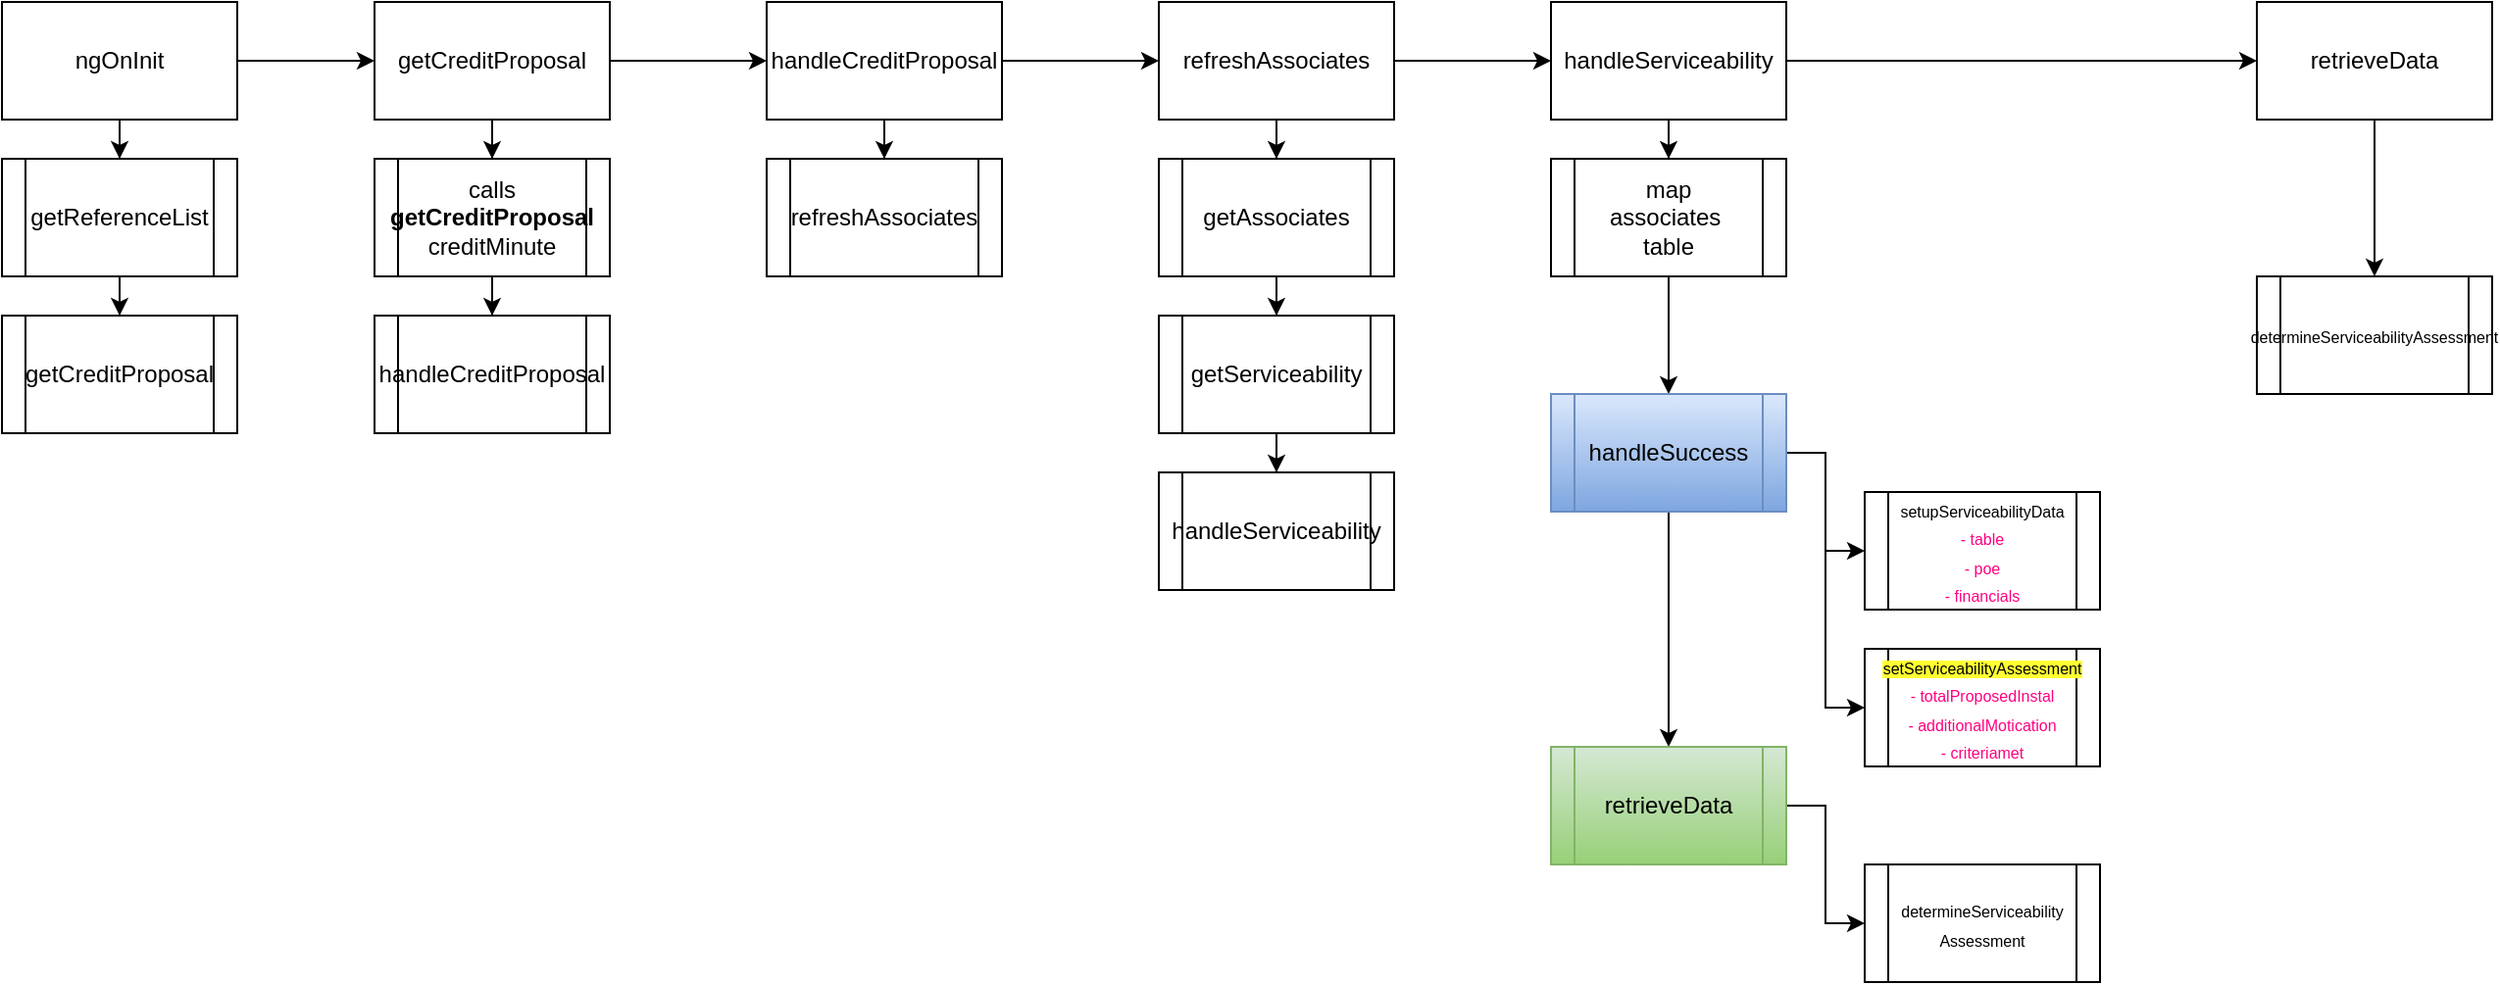 <mxfile version="22.1.4" type="github">
  <diagram name="Page-1" id="32Wk3MskSCTwpcrov239">
    <mxGraphModel dx="989" dy="538" grid="1" gridSize="10" guides="1" tooltips="1" connect="1" arrows="1" fold="1" page="1" pageScale="1" pageWidth="827" pageHeight="1169" math="0" shadow="0">
      <root>
        <mxCell id="0" />
        <mxCell id="1" parent="0" />
        <mxCell id="ioZL63S2sf2P4TOJr6K0-12" style="edgeStyle=orthogonalEdgeStyle;rounded=0;orthogonalLoop=1;jettySize=auto;html=1;entryX=0.5;entryY=0;entryDx=0;entryDy=0;" edge="1" parent="1" source="ioZL63S2sf2P4TOJr6K0-1" target="ioZL63S2sf2P4TOJr6K0-2">
          <mxGeometry relative="1" as="geometry" />
        </mxCell>
        <mxCell id="ioZL63S2sf2P4TOJr6K0-14" value="" style="edgeStyle=orthogonalEdgeStyle;rounded=0;orthogonalLoop=1;jettySize=auto;html=1;" edge="1" parent="1" source="ioZL63S2sf2P4TOJr6K0-1" target="ioZL63S2sf2P4TOJr6K0-13">
          <mxGeometry relative="1" as="geometry" />
        </mxCell>
        <mxCell id="ioZL63S2sf2P4TOJr6K0-1" value="ngOnInit" style="rounded=0;whiteSpace=wrap;html=1;" vertex="1" parent="1">
          <mxGeometry x="10" y="20" width="120" height="60" as="geometry" />
        </mxCell>
        <mxCell id="ioZL63S2sf2P4TOJr6K0-4" value="" style="edgeStyle=orthogonalEdgeStyle;rounded=0;orthogonalLoop=1;jettySize=auto;html=1;" edge="1" parent="1" source="ioZL63S2sf2P4TOJr6K0-2" target="ioZL63S2sf2P4TOJr6K0-3">
          <mxGeometry relative="1" as="geometry" />
        </mxCell>
        <mxCell id="ioZL63S2sf2P4TOJr6K0-2" value="getReferenceList" style="shape=process;whiteSpace=wrap;html=1;backgroundOutline=1;" vertex="1" parent="1">
          <mxGeometry x="10" y="100" width="120" height="60" as="geometry" />
        </mxCell>
        <mxCell id="ioZL63S2sf2P4TOJr6K0-3" value="getCreditProposal" style="shape=process;whiteSpace=wrap;html=1;backgroundOutline=1;" vertex="1" parent="1">
          <mxGeometry x="10" y="180" width="120" height="60" as="geometry" />
        </mxCell>
        <mxCell id="ioZL63S2sf2P4TOJr6K0-16" value="" style="edgeStyle=orthogonalEdgeStyle;rounded=0;orthogonalLoop=1;jettySize=auto;html=1;" edge="1" parent="1" source="ioZL63S2sf2P4TOJr6K0-13" target="ioZL63S2sf2P4TOJr6K0-15">
          <mxGeometry relative="1" as="geometry" />
        </mxCell>
        <mxCell id="ioZL63S2sf2P4TOJr6K0-20" value="" style="edgeStyle=orthogonalEdgeStyle;rounded=0;orthogonalLoop=1;jettySize=auto;html=1;" edge="1" parent="1" source="ioZL63S2sf2P4TOJr6K0-13" target="ioZL63S2sf2P4TOJr6K0-19">
          <mxGeometry relative="1" as="geometry" />
        </mxCell>
        <mxCell id="ioZL63S2sf2P4TOJr6K0-13" value="getCreditProposal" style="rounded=0;whiteSpace=wrap;html=1;" vertex="1" parent="1">
          <mxGeometry x="200" y="20" width="120" height="60" as="geometry" />
        </mxCell>
        <mxCell id="ioZL63S2sf2P4TOJr6K0-18" value="" style="edgeStyle=orthogonalEdgeStyle;rounded=0;orthogonalLoop=1;jettySize=auto;html=1;" edge="1" parent="1" source="ioZL63S2sf2P4TOJr6K0-15" target="ioZL63S2sf2P4TOJr6K0-17">
          <mxGeometry relative="1" as="geometry" />
        </mxCell>
        <mxCell id="ioZL63S2sf2P4TOJr6K0-15" value="calls&lt;br&gt;&lt;b&gt;getCreditProposal&lt;/b&gt;&lt;br&gt;creditMinute" style="shape=process;whiteSpace=wrap;html=1;backgroundOutline=1;rounded=0;" vertex="1" parent="1">
          <mxGeometry x="200" y="100" width="120" height="60" as="geometry" />
        </mxCell>
        <mxCell id="ioZL63S2sf2P4TOJr6K0-17" value="handleCreditProposal" style="shape=process;whiteSpace=wrap;html=1;backgroundOutline=1;rounded=0;" vertex="1" parent="1">
          <mxGeometry x="200" y="180" width="120" height="60" as="geometry" />
        </mxCell>
        <mxCell id="ioZL63S2sf2P4TOJr6K0-22" value="" style="edgeStyle=orthogonalEdgeStyle;rounded=0;orthogonalLoop=1;jettySize=auto;html=1;" edge="1" parent="1" source="ioZL63S2sf2P4TOJr6K0-19" target="ioZL63S2sf2P4TOJr6K0-21">
          <mxGeometry relative="1" as="geometry" />
        </mxCell>
        <mxCell id="ioZL63S2sf2P4TOJr6K0-24" value="" style="edgeStyle=orthogonalEdgeStyle;rounded=0;orthogonalLoop=1;jettySize=auto;html=1;" edge="1" parent="1" source="ioZL63S2sf2P4TOJr6K0-19" target="ioZL63S2sf2P4TOJr6K0-23">
          <mxGeometry relative="1" as="geometry" />
        </mxCell>
        <mxCell id="ioZL63S2sf2P4TOJr6K0-19" value="handleCreditProposal" style="whiteSpace=wrap;html=1;rounded=0;" vertex="1" parent="1">
          <mxGeometry x="400" y="20" width="120" height="60" as="geometry" />
        </mxCell>
        <mxCell id="ioZL63S2sf2P4TOJr6K0-21" value="refreshAssociates" style="shape=process;whiteSpace=wrap;html=1;backgroundOutline=1;rounded=0;" vertex="1" parent="1">
          <mxGeometry x="400" y="100" width="120" height="60" as="geometry" />
        </mxCell>
        <mxCell id="ioZL63S2sf2P4TOJr6K0-26" value="" style="edgeStyle=orthogonalEdgeStyle;rounded=0;orthogonalLoop=1;jettySize=auto;html=1;" edge="1" parent="1" source="ioZL63S2sf2P4TOJr6K0-23" target="ioZL63S2sf2P4TOJr6K0-25">
          <mxGeometry relative="1" as="geometry" />
        </mxCell>
        <mxCell id="ioZL63S2sf2P4TOJr6K0-30" value="" style="edgeStyle=orthogonalEdgeStyle;rounded=0;orthogonalLoop=1;jettySize=auto;html=1;" edge="1" parent="1" source="ioZL63S2sf2P4TOJr6K0-23" target="ioZL63S2sf2P4TOJr6K0-29">
          <mxGeometry relative="1" as="geometry" />
        </mxCell>
        <mxCell id="ioZL63S2sf2P4TOJr6K0-23" value="refreshAssociates" style="whiteSpace=wrap;html=1;rounded=0;" vertex="1" parent="1">
          <mxGeometry x="600" y="20" width="120" height="60" as="geometry" />
        </mxCell>
        <mxCell id="ioZL63S2sf2P4TOJr6K0-28" value="" style="edgeStyle=orthogonalEdgeStyle;rounded=0;orthogonalLoop=1;jettySize=auto;html=1;" edge="1" parent="1" source="ioZL63S2sf2P4TOJr6K0-25" target="ioZL63S2sf2P4TOJr6K0-27">
          <mxGeometry relative="1" as="geometry" />
        </mxCell>
        <mxCell id="ioZL63S2sf2P4TOJr6K0-25" value="getAssociates" style="shape=process;whiteSpace=wrap;html=1;backgroundOutline=1;rounded=0;" vertex="1" parent="1">
          <mxGeometry x="600" y="100" width="120" height="60" as="geometry" />
        </mxCell>
        <mxCell id="ioZL63S2sf2P4TOJr6K0-34" value="" style="edgeStyle=orthogonalEdgeStyle;rounded=0;orthogonalLoop=1;jettySize=auto;html=1;" edge="1" parent="1" source="ioZL63S2sf2P4TOJr6K0-27" target="ioZL63S2sf2P4TOJr6K0-33">
          <mxGeometry relative="1" as="geometry" />
        </mxCell>
        <mxCell id="ioZL63S2sf2P4TOJr6K0-27" value="getServiceability" style="shape=process;whiteSpace=wrap;html=1;backgroundOutline=1;rounded=0;" vertex="1" parent="1">
          <mxGeometry x="600" y="180" width="120" height="60" as="geometry" />
        </mxCell>
        <mxCell id="ioZL63S2sf2P4TOJr6K0-36" value="" style="edgeStyle=orthogonalEdgeStyle;rounded=0;orthogonalLoop=1;jettySize=auto;html=1;" edge="1" parent="1" source="ioZL63S2sf2P4TOJr6K0-29" target="ioZL63S2sf2P4TOJr6K0-35">
          <mxGeometry relative="1" as="geometry" />
        </mxCell>
        <mxCell id="ioZL63S2sf2P4TOJr6K0-50" value="" style="edgeStyle=orthogonalEdgeStyle;rounded=0;orthogonalLoop=1;jettySize=auto;html=1;" edge="1" parent="1" source="ioZL63S2sf2P4TOJr6K0-29" target="ioZL63S2sf2P4TOJr6K0-49">
          <mxGeometry relative="1" as="geometry" />
        </mxCell>
        <mxCell id="ioZL63S2sf2P4TOJr6K0-29" value="handleServiceability" style="whiteSpace=wrap;html=1;rounded=0;" vertex="1" parent="1">
          <mxGeometry x="800" y="20" width="120" height="60" as="geometry" />
        </mxCell>
        <mxCell id="ioZL63S2sf2P4TOJr6K0-33" value="handleServiceability" style="shape=process;whiteSpace=wrap;html=1;backgroundOutline=1;rounded=0;" vertex="1" parent="1">
          <mxGeometry x="600" y="260" width="120" height="60" as="geometry" />
        </mxCell>
        <mxCell id="ioZL63S2sf2P4TOJr6K0-38" value="" style="edgeStyle=orthogonalEdgeStyle;rounded=0;orthogonalLoop=1;jettySize=auto;html=1;" edge="1" parent="1" source="ioZL63S2sf2P4TOJr6K0-35" target="ioZL63S2sf2P4TOJr6K0-37">
          <mxGeometry relative="1" as="geometry" />
        </mxCell>
        <mxCell id="ioZL63S2sf2P4TOJr6K0-35" value="map&lt;br&gt;associates&amp;nbsp;&lt;br&gt;table" style="shape=process;whiteSpace=wrap;html=1;backgroundOutline=1;rounded=0;" vertex="1" parent="1">
          <mxGeometry x="800" y="100" width="120" height="60" as="geometry" />
        </mxCell>
        <mxCell id="ioZL63S2sf2P4TOJr6K0-40" value="" style="edgeStyle=orthogonalEdgeStyle;rounded=0;orthogonalLoop=1;jettySize=auto;html=1;" edge="1" parent="1" source="ioZL63S2sf2P4TOJr6K0-37" target="ioZL63S2sf2P4TOJr6K0-39">
          <mxGeometry relative="1" as="geometry" />
        </mxCell>
        <mxCell id="ioZL63S2sf2P4TOJr6K0-42" value="" style="edgeStyle=orthogonalEdgeStyle;rounded=0;orthogonalLoop=1;jettySize=auto;html=1;" edge="1" parent="1" source="ioZL63S2sf2P4TOJr6K0-37" target="ioZL63S2sf2P4TOJr6K0-41">
          <mxGeometry relative="1" as="geometry" />
        </mxCell>
        <mxCell id="ioZL63S2sf2P4TOJr6K0-44" style="edgeStyle=orthogonalEdgeStyle;rounded=0;orthogonalLoop=1;jettySize=auto;html=1;entryX=0;entryY=0.5;entryDx=0;entryDy=0;" edge="1" parent="1" source="ioZL63S2sf2P4TOJr6K0-37" target="ioZL63S2sf2P4TOJr6K0-43">
          <mxGeometry relative="1" as="geometry" />
        </mxCell>
        <mxCell id="ioZL63S2sf2P4TOJr6K0-37" value="handleSuccess" style="shape=process;whiteSpace=wrap;html=1;backgroundOutline=1;rounded=0;fillColor=#dae8fc;gradientColor=#7ea6e0;strokeColor=#6c8ebf;" vertex="1" parent="1">
          <mxGeometry x="800" y="220" width="120" height="60" as="geometry" />
        </mxCell>
        <mxCell id="ioZL63S2sf2P4TOJr6K0-48" value="" style="edgeStyle=orthogonalEdgeStyle;rounded=0;orthogonalLoop=1;jettySize=auto;html=1;" edge="1" parent="1" source="ioZL63S2sf2P4TOJr6K0-39" target="ioZL63S2sf2P4TOJr6K0-47">
          <mxGeometry relative="1" as="geometry" />
        </mxCell>
        <mxCell id="ioZL63S2sf2P4TOJr6K0-39" value="retrieveData" style="shape=process;whiteSpace=wrap;html=1;backgroundOutline=1;rounded=0;fillColor=#d5e8d4;gradientColor=#97d077;strokeColor=#82b366;" vertex="1" parent="1">
          <mxGeometry x="800" y="400" width="120" height="60" as="geometry" />
        </mxCell>
        <mxCell id="ioZL63S2sf2P4TOJr6K0-41" value="&lt;font style=&quot;font-size: 8px;&quot;&gt;setupServiceabilityData&lt;br&gt;&lt;font color=&quot;#ff0080&quot;&gt;- table&lt;br&gt;- poe&lt;br&gt;- financials&lt;/font&gt;&lt;br&gt;&lt;/font&gt;" style="shape=process;whiteSpace=wrap;html=1;backgroundOutline=1;rounded=0;" vertex="1" parent="1">
          <mxGeometry x="960" y="270" width="120" height="60" as="geometry" />
        </mxCell>
        <mxCell id="ioZL63S2sf2P4TOJr6K0-43" value="&lt;font style=&quot;font-size: 8px;&quot;&gt;&lt;span style=&quot;background-color: rgb(255, 255, 51);&quot;&gt;setServiceabilityAssessment&lt;/span&gt;&lt;br&gt;&lt;font color=&quot;#ff0080&quot;&gt;- totalProposedInstal&lt;br&gt;- additionalMotication&lt;br&gt;- criteriamet&lt;/font&gt;&lt;br&gt;&lt;/font&gt;" style="shape=process;whiteSpace=wrap;html=1;backgroundOutline=1;rounded=0;" vertex="1" parent="1">
          <mxGeometry x="960" y="350" width="120" height="60" as="geometry" />
        </mxCell>
        <mxCell id="ioZL63S2sf2P4TOJr6K0-47" value="&lt;font style=&quot;font-size: 8px;&quot;&gt;determineServiceability&lt;br&gt;Assessment&lt;/font&gt;" style="shape=process;whiteSpace=wrap;html=1;backgroundOutline=1;rounded=0;" vertex="1" parent="1">
          <mxGeometry x="960" y="460" width="120" height="60" as="geometry" />
        </mxCell>
        <mxCell id="ioZL63S2sf2P4TOJr6K0-52" value="" style="edgeStyle=orthogonalEdgeStyle;rounded=0;orthogonalLoop=1;jettySize=auto;html=1;" edge="1" parent="1" source="ioZL63S2sf2P4TOJr6K0-49" target="ioZL63S2sf2P4TOJr6K0-51">
          <mxGeometry relative="1" as="geometry" />
        </mxCell>
        <mxCell id="ioZL63S2sf2P4TOJr6K0-49" value="retrieveData" style="whiteSpace=wrap;html=1;rounded=0;" vertex="1" parent="1">
          <mxGeometry x="1160" y="20" width="120" height="60" as="geometry" />
        </mxCell>
        <mxCell id="ioZL63S2sf2P4TOJr6K0-51" value="&lt;font style=&quot;font-size: 8px;&quot;&gt;determineServiceabilityAssessment&lt;/font&gt;" style="shape=process;whiteSpace=wrap;html=1;backgroundOutline=1;rounded=0;" vertex="1" parent="1">
          <mxGeometry x="1160" y="160" width="120" height="60" as="geometry" />
        </mxCell>
      </root>
    </mxGraphModel>
  </diagram>
</mxfile>

